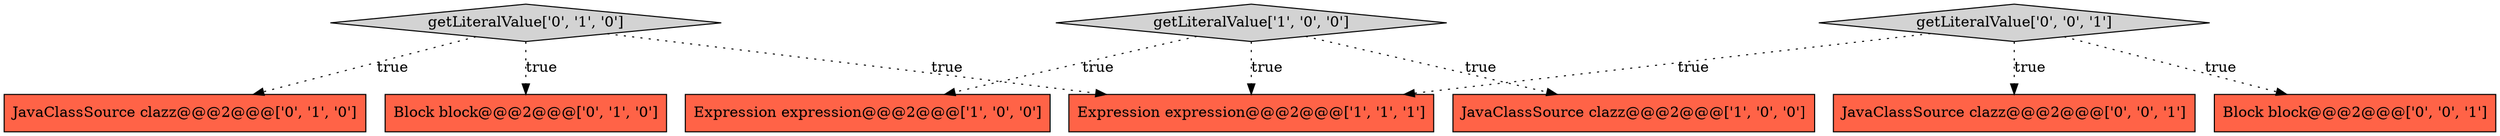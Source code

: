 digraph {
6 [style = filled, label = "getLiteralValue['0', '1', '0']", fillcolor = lightgray, shape = diamond image = "AAA0AAABBB2BBB"];
7 [style = filled, label = "JavaClassSource clazz@@@2@@@['0', '0', '1']", fillcolor = tomato, shape = box image = "AAA0AAABBB3BBB"];
1 [style = filled, label = "JavaClassSource clazz@@@2@@@['1', '0', '0']", fillcolor = tomato, shape = box image = "AAA0AAABBB1BBB"];
5 [style = filled, label = "JavaClassSource clazz@@@2@@@['0', '1', '0']", fillcolor = tomato, shape = box image = "AAA0AAABBB2BBB"];
0 [style = filled, label = "Expression expression@@@2@@@['1', '0', '0']", fillcolor = tomato, shape = box image = "AAA0AAABBB1BBB"];
3 [style = filled, label = "getLiteralValue['1', '0', '0']", fillcolor = lightgray, shape = diamond image = "AAA0AAABBB1BBB"];
2 [style = filled, label = "Expression expression@@@2@@@['1', '1', '1']", fillcolor = tomato, shape = box image = "AAA0AAABBB1BBB"];
4 [style = filled, label = "Block block@@@2@@@['0', '1', '0']", fillcolor = tomato, shape = box image = "AAA0AAABBB2BBB"];
8 [style = filled, label = "Block block@@@2@@@['0', '0', '1']", fillcolor = tomato, shape = box image = "AAA0AAABBB3BBB"];
9 [style = filled, label = "getLiteralValue['0', '0', '1']", fillcolor = lightgray, shape = diamond image = "AAA0AAABBB3BBB"];
6->5 [style = dotted, label="true"];
6->2 [style = dotted, label="true"];
9->7 [style = dotted, label="true"];
6->4 [style = dotted, label="true"];
3->1 [style = dotted, label="true"];
9->2 [style = dotted, label="true"];
3->2 [style = dotted, label="true"];
3->0 [style = dotted, label="true"];
9->8 [style = dotted, label="true"];
}
